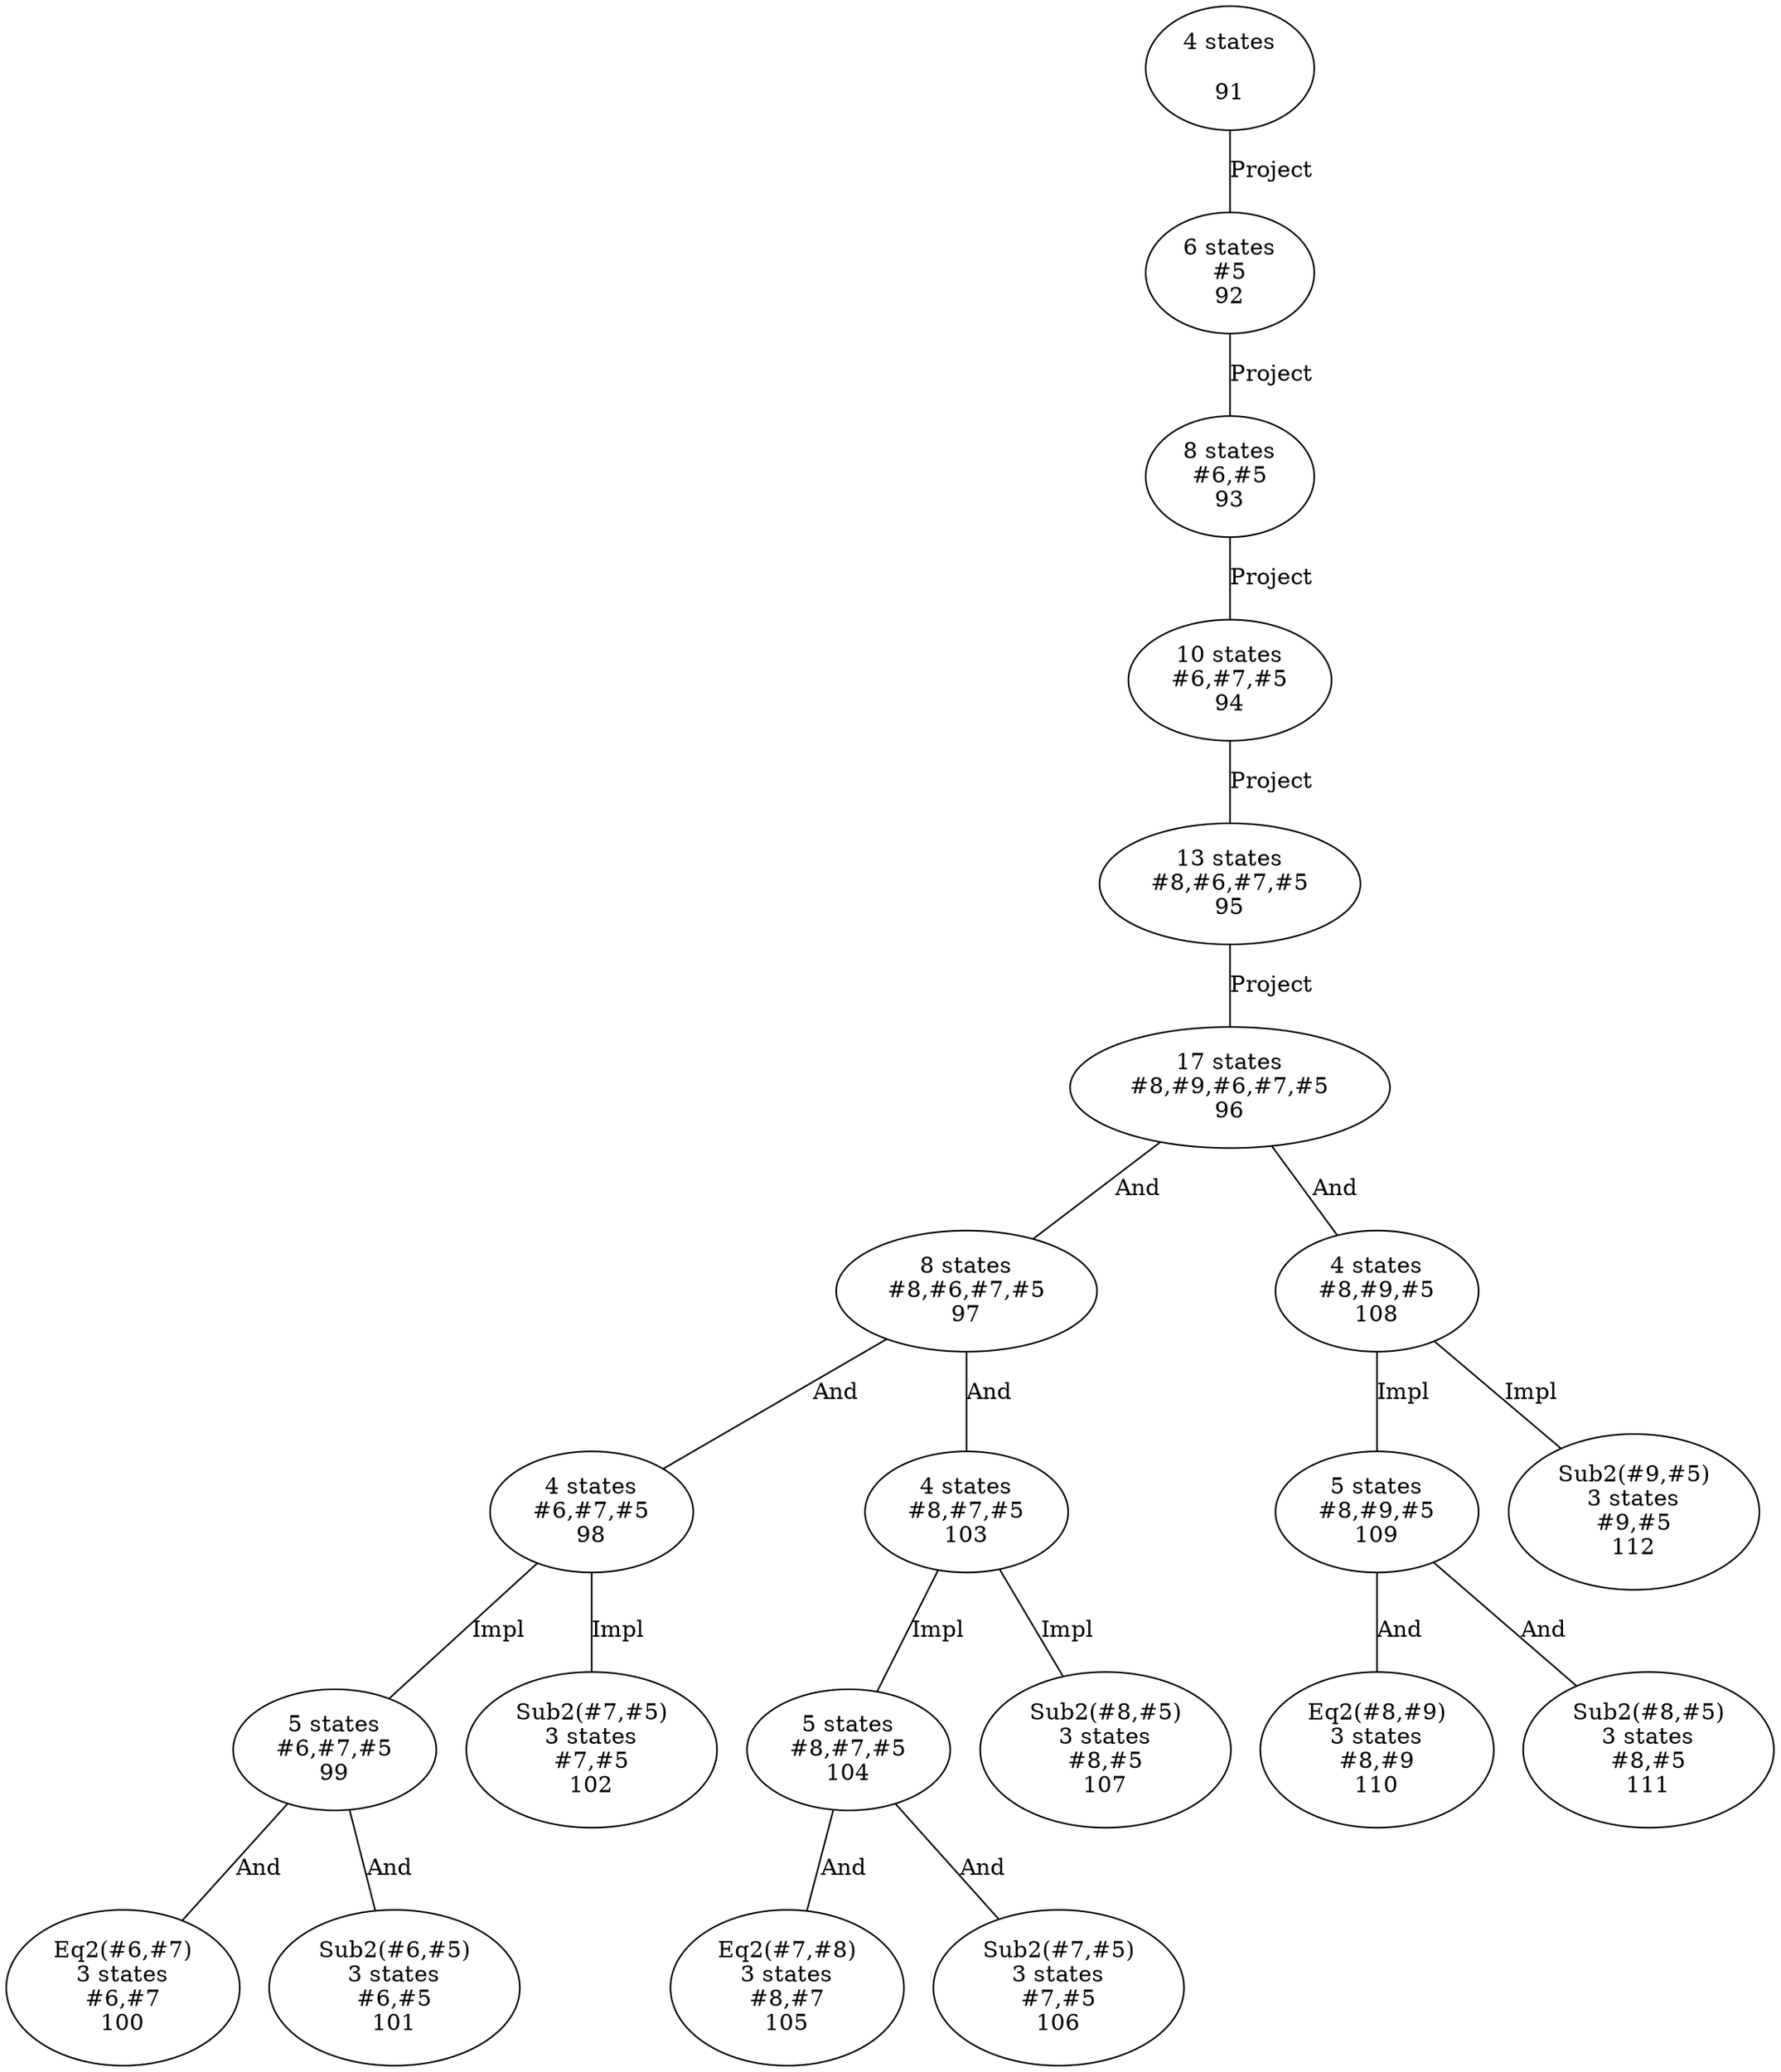 digraph "/Users/ivales/Desktop/lazy-wsks/debug_pred_results/horn_sub_4alt04" {
	100 [label="Eq2(#6,#7)\n3 states\n#6,#7\n100" tooltip="Eq2(#6,#7)"]
	101 [label="Sub2(#6,#5)\n3 states\n#6,#5\n101" tooltip="Sub2(#6,#5)"]
	99 [label="5 states\n#6,#7,#5\n99" tooltip="And(Negate(Eq2(#6,#7)),Sub2(#6,#5))"]
	99 -> 100 [label=And arrowhead=none]
	99 -> 101 [label=And arrowhead=none]
	102 [label="Sub2(#7,#5)\n3 states\n#7,#5\n102" tooltip="Sub2(#7,#5)"]
	98 [label="4 states\n#6,#7,#5\n98" tooltip="Impl(And(Negate(Eq2(#6,#7)),Sub2(#6,#5)),Sub2(#6,#5)[#6->#7])"]
	98 -> 99 [label=Impl arrowhead=none]
	98 -> 102 [label=Impl arrowhead=none]
	105 [label="Eq2(#7,#8)\n3 states\n#8,#7\n105" tooltip="Eq2(#7,#8)"]
	106 [label="Sub2(#7,#5)\n3 states\n#7,#5\n106" tooltip="Sub2(#7,#5)"]
	104 [label="5 states\n#8,#7,#5\n104" tooltip="And(Negate(Eq2(#7,#8)),Sub2(#7,#5))"]
	104 -> 105 [label=And arrowhead=none]
	104 -> 106 [label=And arrowhead=none]
	107 [label="Sub2(#8,#5)\n3 states\n#8,#5\n107" tooltip="Sub2(#8,#5)"]
	103 [label="4 states\n#8,#7,#5\n103" tooltip="Impl(And(Negate(Eq2(#7,#8)),Sub2(#7,#5)),Sub2(#7,#5)[#7->#8])"]
	103 -> 104 [label=Impl arrowhead=none]
	103 -> 107 [label=Impl arrowhead=none]
	97 [label="8 states\n#8,#6,#7,#5\n97" tooltip="And(Impl(And(Negate(Eq2(#6,#7)),Sub2(#6,#5)),Sub2(#6,#5)[#6->#7]),Impl(And(Negate(Eq2(#6,#7)),Sub2(#6,#5)),Sub2(#6,#5)[#6->#7])[#6->#7,#7->#8])"]
	97 -> 98 [label=And arrowhead=none]
	97 -> 103 [label=And arrowhead=none]
	110 [label="Eq2(#8,#9)\n3 states\n#8,#9\n110" tooltip="Eq2(#8,#9)"]
	111 [label="Sub2(#8,#5)\n3 states\n#8,#5\n111" tooltip="Sub2(#8,#5)"]
	109 [label="5 states\n#8,#9,#5\n109" tooltip="And(Negate(Eq2(#8,#9)),Sub2(#8,#5))"]
	109 -> 110 [label=And arrowhead=none]
	109 -> 111 [label=And arrowhead=none]
	112 [label="Sub2(#9,#5)\n3 states\n#9,#5\n112" tooltip="Sub2(#9,#5)"]
	108 [label="4 states\n#8,#9,#5\n108" tooltip="Impl(And(Negate(Eq2(#8,#9)),Sub2(#8,#5)),Sub2(#8,#5)[#8->#9])"]
	108 -> 109 [label=Impl arrowhead=none]
	108 -> 112 [label=Impl arrowhead=none]
	96 [label="17 states\n#8,#9,#6,#7,#5\n96" tooltip="And(And(Impl(And(Negate(Eq2(#6,#7)),Sub2(#6,#5)),Sub2(#6,#5)[#6->#7]),Impl(And(Negate(Eq2(#6,#7)),Sub2(#6,#5)),Sub2(#6,#5)[#6->#7])[#6->#7,#7->#8]),Impl(And(Negate(Eq2(#6,#7)),Sub2(#6,#5)),Sub2(#6,#5)[#6->#7])[#6->#8,#7->#9])"]
	96 -> 97 [label=And arrowhead=none]
	96 -> 108 [label=And arrowhead=none]
	95 [label="13 states\n#8,#6,#7,#5\n95" tooltip="Project(#9,Negate(And(And(Impl(And(Negate(Eq2(#6,#7)),Sub2(#6,#5)),Sub2(#6,#5)[#6->#7]),Impl(And(Negate(Eq2(#6,#7)),Sub2(#6,#5)),Sub2(#6,#5)[#6->#7])[#6->#7,#7->#8]),Impl(And(Negate(Eq2(#6,#7)),Sub2(#6,#5)),Sub2(#6,#5)[#6->#7])[#6->#8,#7->#9])))"]
	95 -> 96 [label=Project arrowhead=none]
	94 [label="10 states\n#6,#7,#5\n94" tooltip="Project(#8,Negate(Project(#9,Negate(And(And(Impl(And(Negate(Eq2(#6,#7)),Sub2(#6,#5)),Sub2(#6,#5)[#6->#7]),Impl(And(Negate(Eq2(#6,#7)),Sub2(#6,#5)),Sub2(#6,#5)[#6->#7])[#6->#7,#7->#8]),Impl(And(Negate(Eq2(#6,#7)),Sub2(#6,#5)),Sub2(#6,#5)[#6->#7])[#6->#8,#7->#9])))))"]
	94 -> 95 [label=Project arrowhead=none]
	93 [label="8 states\n#6,#5\n93" tooltip="Project(#7,Negate(Project(#8,Negate(Project(#9,Negate(And(And(Impl(And(Negate(Eq2(#6,#7)),Sub2(#6,#5)),Sub2(#6,#5)[#6->#7]),Impl(And(Negate(Eq2(#6,#7)),Sub2(#6,#5)),Sub2(#6,#5)[#6->#7])[#6->#7,#7->#8]),Impl(And(Negate(Eq2(#6,#7)),Sub2(#6,#5)),Sub2(#6,#5)[#6->#7])[#6->#8,#7->#9])))))))"]
	93 -> 94 [label=Project arrowhead=none]
	92 [label="6 states\n#5\n92" tooltip="Project(#6,Negate(Project(#7,Negate(Project(#8,Negate(Project(#9,Negate(And(And(Impl(And(Negate(Eq2(#6,#7)),Sub2(#6,#5)),Sub2(#6,#5)[#6->#7]),Impl(And(Negate(Eq2(#6,#7)),Sub2(#6,#5)),Sub2(#6,#5)[#6->#7])[#6->#7,#7->#8]),Impl(And(Negate(Eq2(#6,#7)),Sub2(#6,#5)),Sub2(#6,#5)[#6->#7])[#6->#8,#7->#9])))))))))"]
	92 -> 93 [label=Project arrowhead=none]
	91 [label="4 states\n\n91" tooltip="Project(#5,Negate(Project(#6,Negate(Project(#7,Negate(Project(#8,Negate(Project(#9,Negate(And(And(Impl(And(Negate(Eq2(#6,#7)),Sub2(#6,#5)),Sub2(#6,#5)[#6->#7]),Impl(And(Negate(Eq2(#6,#7)),Sub2(#6,#5)),Sub2(#6,#5)[#6->#7])[#6->#7,#7->#8]),Impl(And(Negate(Eq2(#6,#7)),Sub2(#6,#5)),Sub2(#6,#5)[#6->#7])[#6->#8,#7->#9])))))))))))"]
	91 -> 92 [label=Project arrowhead=none]
}
